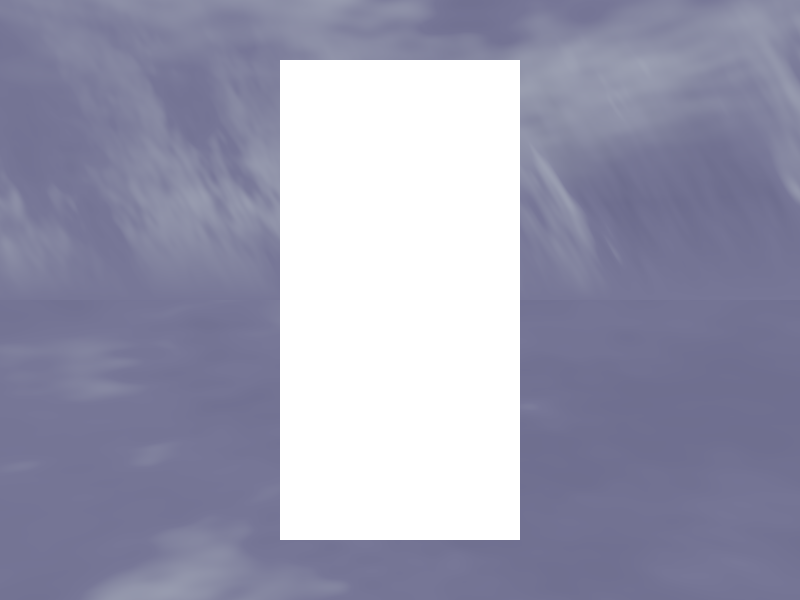 #include "colors.inc"
#include "transforms.inc"
#include "textures.inc"

#declare CamLoc = <0, 0, -5>;
#declare CamLocTop = <0,5,0>;
#declare CamLook = <0,0,0>;
camera
{
  location CamLoc
  look_at CamLook
}

light_source
{
  CamLoc
  color White
}

// create a regular point light source
light_source {
  <0,100,-50>                 // light's position (translated below)
  color rgb <1,1,1>    // light's color
}



polygon {
 4,
 <1,2><-1,2><-1,-2><1,-2>
 texture{ pigment{ julia <-0.151,1.0285>, 40 
                color_map {[0.15 color rgbt <1,1,1,1>]
                           [0.95 color White]}
                rotate -20*z
               }
                 normal { julia <-0.151,1.0285>, 40  rotate -20*z
                          scale 1.0 turbulence 0} 
                          
                 finish { reflection 0}
               } // end of texture 
               no_shadow

}       

// sky ---------------------------------------------------------------------
#include "skies.inc"
sky_sphere{ S_Cloud4  // 1 - 5
            scale 1         
          } //end of skysphere
//--------------------------------------------------------------------------
/*
// fog ---------------------------------------------------------------------
fog{ fog_type   2
     distance   50
     color      White*0.5
     fog_offset 0.1
     fog_alt    2.0
     turbulence 0.8
   } // end of fog
//--------------------------------------------------------------------------
*/ 


